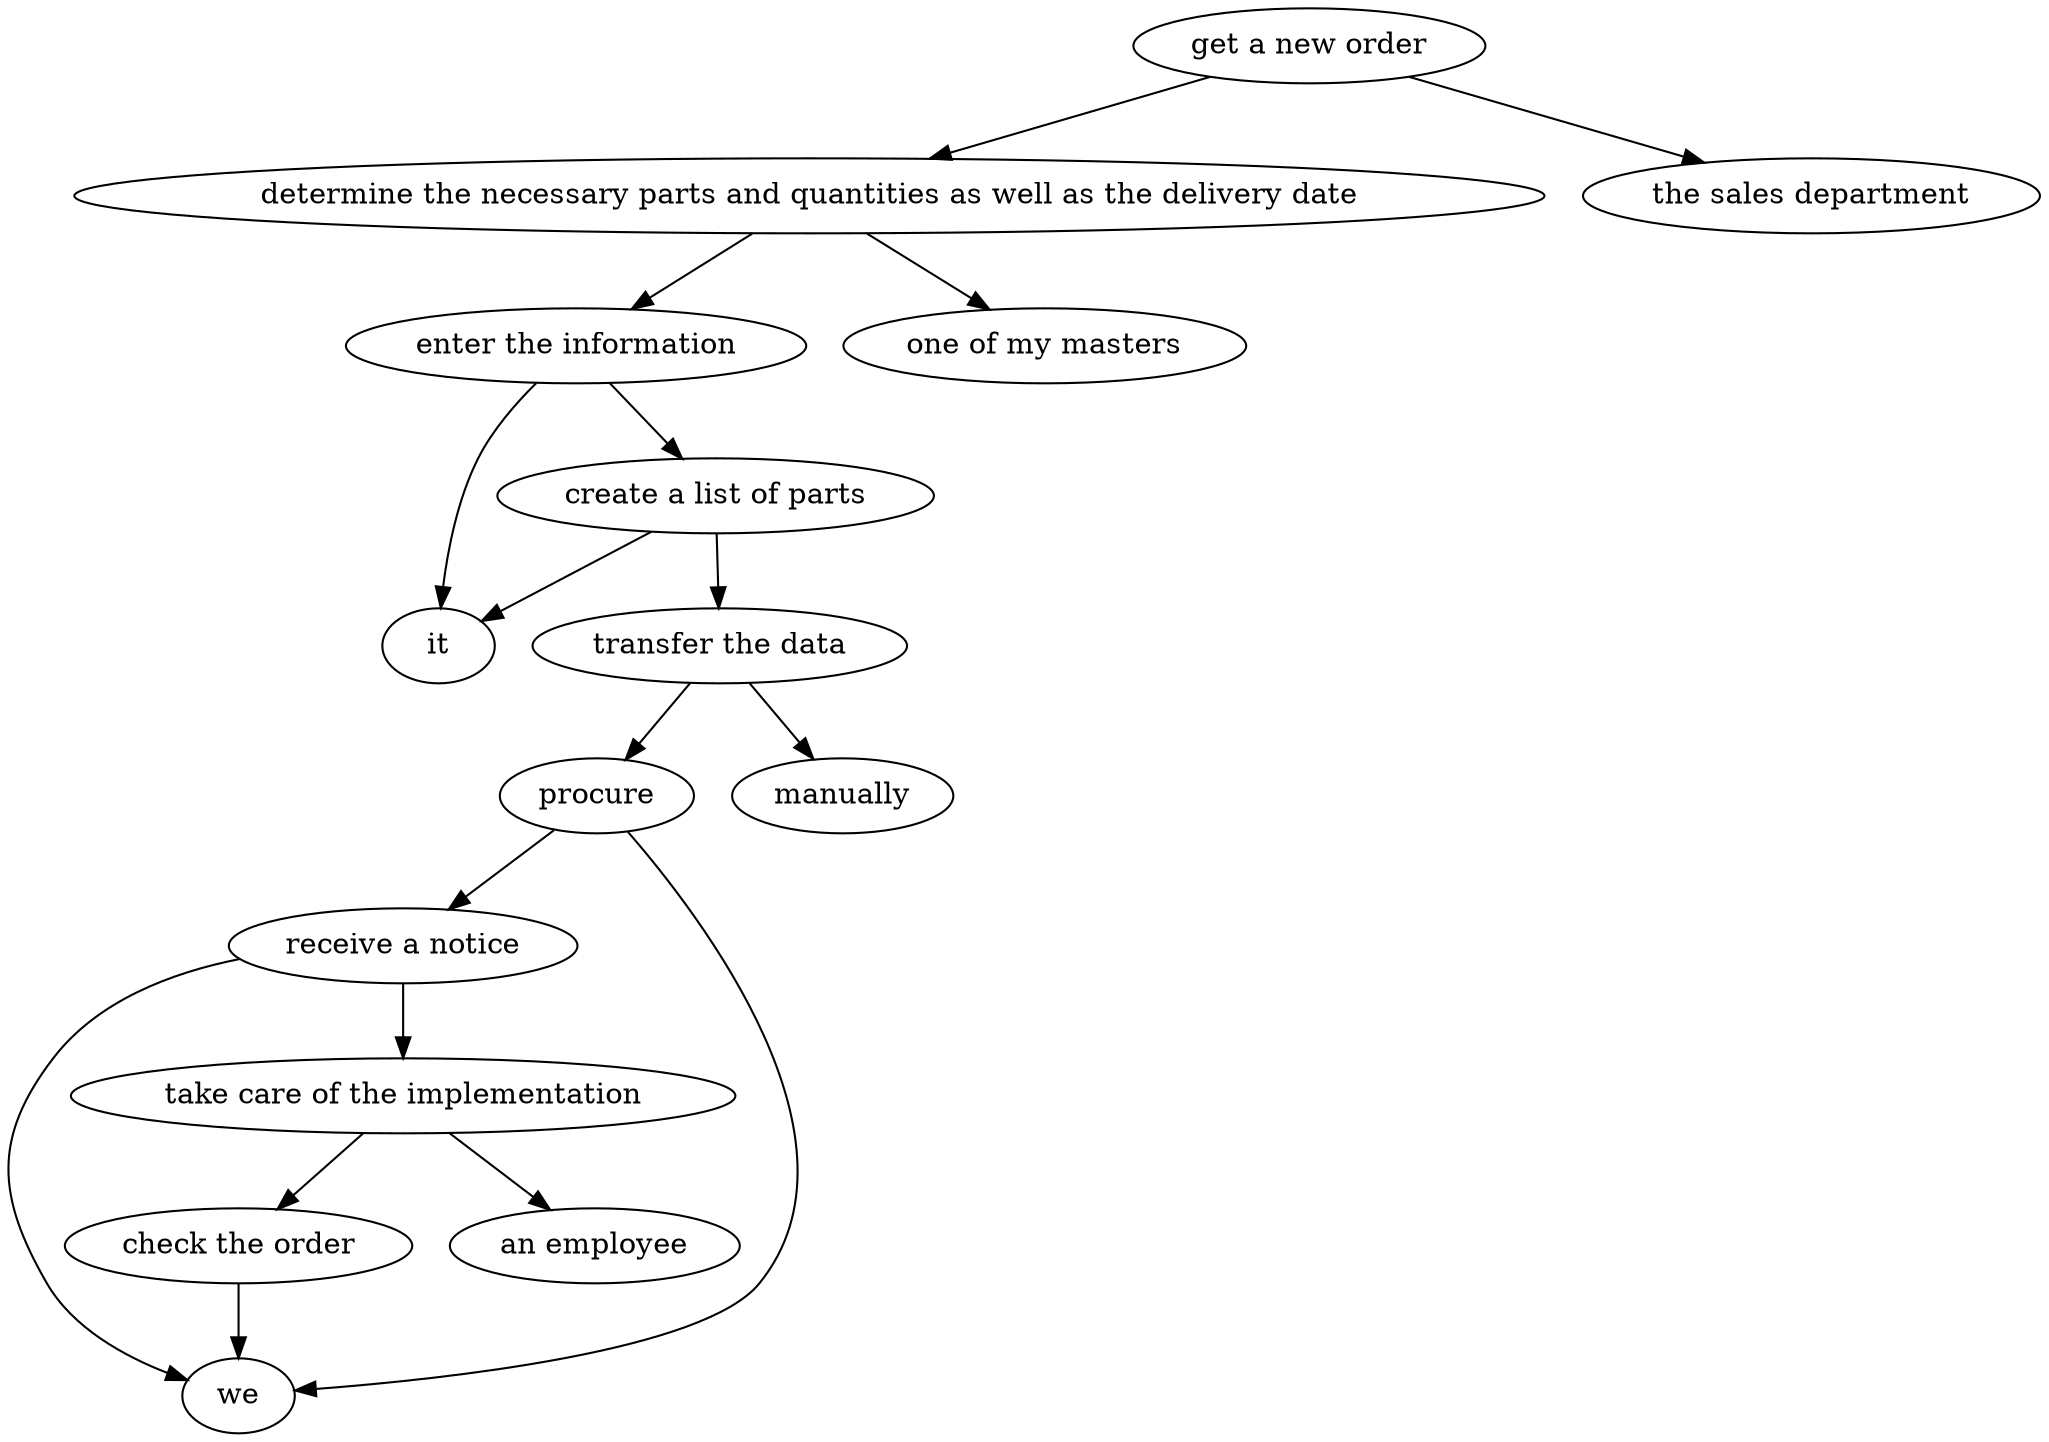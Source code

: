 strict digraph "doc-6.3" {
	graph [name="doc-6.3"];
	"get a new order"	[attrs="{'type': 'Activity', 'label': 'get a new order'}"];
	"determine the necessary parts and quantities as well as the delivery date"	[attrs="{'type': 'Activity', 'label': 'determine the necessary parts and quantities as well as the delivery date'}"];
	"get a new order" -> "determine the necessary parts and quantities as well as the delivery date"	[attrs="{'type': 'flow', 'label': 'flow'}"];
	"the sales department"	[attrs="{'type': 'Actor', 'label': 'the sales department'}"];
	"get a new order" -> "the sales department"	[attrs="{'type': 'actor performer', 'label': 'actor performer'}"];
	"enter the information"	[attrs="{'type': 'Activity', 'label': 'enter the information'}"];
	"determine the necessary parts and quantities as well as the delivery date" -> "enter the information"	[attrs="{'type': 'flow', 'label': 'flow'}"];
	"one of my masters"	[attrs="{'type': 'Actor', 'label': 'one of my masters'}"];
	"determine the necessary parts and quantities as well as the delivery date" -> "one of my masters"	[attrs="{'type': 'actor performer', 'label': 'actor performer'}"];
	"create a list of parts"	[attrs="{'type': 'Activity', 'label': 'create a list of parts'}"];
	"enter the information" -> "create a list of parts"	[attrs="{'type': 'flow', 'label': 'flow'}"];
	it	[attrs="{'type': 'Actor', 'label': 'it'}"];
	"enter the information" -> it	[attrs="{'type': 'actor performer', 'label': 'actor performer'}"];
	"transfer the data"	[attrs="{'type': 'Activity', 'label': 'transfer the data'}"];
	"create a list of parts" -> "transfer the data"	[attrs="{'type': 'flow', 'label': 'flow'}"];
	"create a list of parts" -> it	[attrs="{'type': 'actor performer', 'label': 'actor performer'}"];
	procure	[attrs="{'type': 'Activity', 'label': 'procure'}"];
	"transfer the data" -> procure	[attrs="{'type': 'flow', 'label': 'flow'}"];
	manually	[attrs="{'type': 'Actor', 'label': 'manually'}"];
	"transfer the data" -> manually	[attrs="{'type': 'actor performer', 'label': 'actor performer'}"];
	"receive a notice"	[attrs="{'type': 'Activity', 'label': 'receive a notice'}"];
	procure -> "receive a notice"	[attrs="{'type': 'flow', 'label': 'flow'}"];
	we	[attrs="{'type': 'Actor', 'label': 'we'}"];
	procure -> we	[attrs="{'type': 'actor performer', 'label': 'actor performer'}"];
	"take care of the implementation"	[attrs="{'type': 'Activity', 'label': 'take care of the implementation'}"];
	"receive a notice" -> "take care of the implementation"	[attrs="{'type': 'flow', 'label': 'flow'}"];
	"receive a notice" -> we	[attrs="{'type': 'actor performer', 'label': 'actor performer'}"];
	"check the order"	[attrs="{'type': 'Activity', 'label': 'check the order'}"];
	"take care of the implementation" -> "check the order"	[attrs="{'type': 'flow', 'label': 'flow'}"];
	"an employee"	[attrs="{'type': 'Actor', 'label': 'an employee'}"];
	"take care of the implementation" -> "an employee"	[attrs="{'type': 'actor performer', 'label': 'actor performer'}"];
	"check the order" -> we	[attrs="{'type': 'actor performer', 'label': 'actor performer'}"];
}

